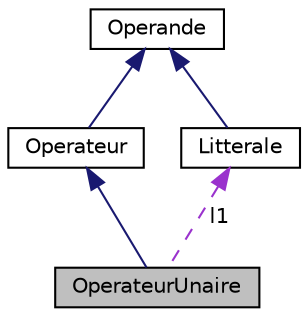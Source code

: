 digraph "OperateurUnaire"
{
  edge [fontname="Helvetica",fontsize="10",labelfontname="Helvetica",labelfontsize="10"];
  node [fontname="Helvetica",fontsize="10",shape=record];
  Node1 [label="OperateurUnaire",height=0.2,width=0.4,color="black", fillcolor="grey75", style="filled", fontcolor="black"];
  Node2 -> Node1 [dir="back",color="midnightblue",fontsize="10",style="solid",fontname="Helvetica"];
  Node2 [label="Operateur",height=0.2,width=0.4,color="black", fillcolor="white", style="filled",URL="$class_operateur.html",tooltip="classe la plus abstraite des opérateurs "];
  Node3 -> Node2 [dir="back",color="midnightblue",fontsize="10",style="solid",fontname="Helvetica"];
  Node3 [label="Operande",height=0.2,width=0.4,color="black", fillcolor="white", style="filled",URL="$class_operande.html"];
  Node4 -> Node1 [dir="back",color="darkorchid3",fontsize="10",style="dashed",label=" l1" ,fontname="Helvetica"];
  Node4 [label="Litterale",height=0.2,width=0.4,color="black", fillcolor="white", style="filled",URL="$class_litterale.html"];
  Node3 -> Node4 [dir="back",color="midnightblue",fontsize="10",style="solid",fontname="Helvetica"];
}
